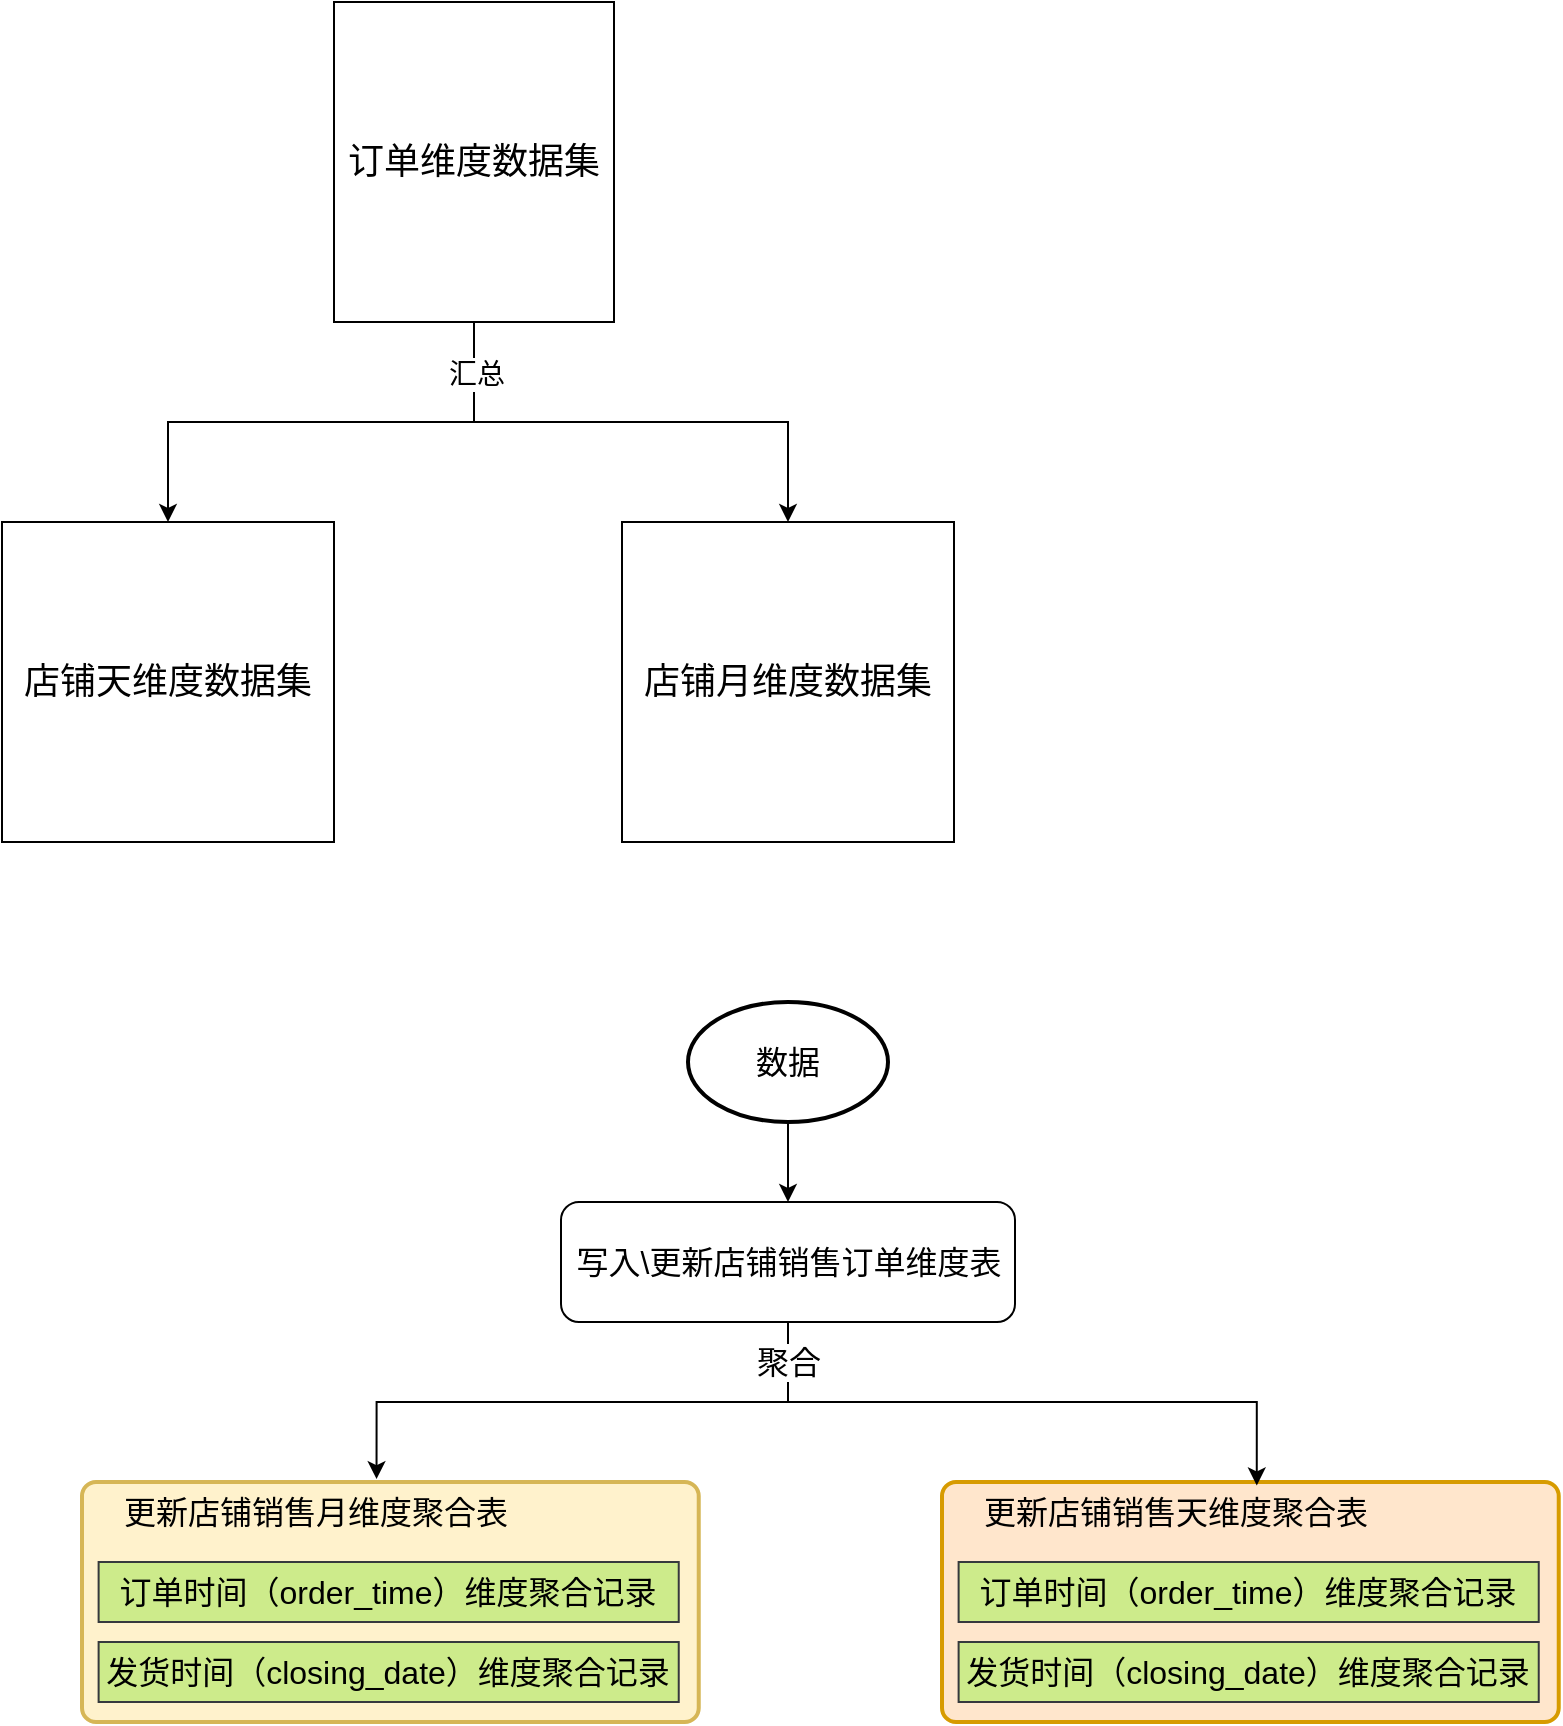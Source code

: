 <mxfile version="22.1.9" type="github">
  <diagram name="第 1 页" id="KKqlR6FgB6_UbVZdChz9">
    <mxGraphModel dx="1014" dy="514" grid="1" gridSize="10" guides="1" tooltips="1" connect="1" arrows="1" fold="1" page="1" pageScale="1" pageWidth="827" pageHeight="1169" math="0" shadow="0">
      <root>
        <mxCell id="0" />
        <mxCell id="1" parent="0" />
        <mxCell id="1O9akU2l36xOs_Ss0mPB-57" style="edgeStyle=orthogonalEdgeStyle;rounded=0;orthogonalLoop=1;jettySize=auto;html=1;entryX=0.5;entryY=0;entryDx=0;entryDy=0;" edge="1" parent="1" source="1O9akU2l36xOs_Ss0mPB-53" target="1O9akU2l36xOs_Ss0mPB-56">
          <mxGeometry relative="1" as="geometry" />
        </mxCell>
        <mxCell id="1O9akU2l36xOs_Ss0mPB-58" style="edgeStyle=orthogonalEdgeStyle;rounded=0;orthogonalLoop=1;jettySize=auto;html=1;exitX=0.5;exitY=1;exitDx=0;exitDy=0;" edge="1" parent="1" source="1O9akU2l36xOs_Ss0mPB-53" target="1O9akU2l36xOs_Ss0mPB-54">
          <mxGeometry relative="1" as="geometry" />
        </mxCell>
        <mxCell id="1O9akU2l36xOs_Ss0mPB-59" value="&lt;font style=&quot;font-size: 14px;&quot;&gt;汇总&lt;/font&gt;" style="edgeLabel;html=1;align=center;verticalAlign=middle;resizable=0;points=[];" vertex="1" connectable="0" parent="1O9akU2l36xOs_Ss0mPB-58">
          <mxGeometry x="-0.799" y="1" relative="1" as="geometry">
            <mxPoint as="offset" />
          </mxGeometry>
        </mxCell>
        <mxCell id="1O9akU2l36xOs_Ss0mPB-53" value="&lt;font style=&quot;font-size: 18px;&quot;&gt;订单维度数据集&lt;/font&gt;" style="rounded=0;whiteSpace=wrap;html=1;" vertex="1" parent="1">
          <mxGeometry x="216" y="50" width="140" height="160" as="geometry" />
        </mxCell>
        <mxCell id="1O9akU2l36xOs_Ss0mPB-54" value="&lt;font style=&quot;font-size: 18px;&quot;&gt;店铺月维度数据集&lt;/font&gt;" style="rounded=0;whiteSpace=wrap;html=1;" vertex="1" parent="1">
          <mxGeometry x="360" y="310" width="166" height="160" as="geometry" />
        </mxCell>
        <mxCell id="1O9akU2l36xOs_Ss0mPB-56" value="&lt;font style=&quot;font-size: 18px;&quot;&gt;店铺天维度数据集&lt;/font&gt;" style="rounded=0;whiteSpace=wrap;html=1;" vertex="1" parent="1">
          <mxGeometry x="50" y="310" width="166" height="160" as="geometry" />
        </mxCell>
        <mxCell id="1O9akU2l36xOs_Ss0mPB-78" style="edgeStyle=orthogonalEdgeStyle;rounded=0;orthogonalLoop=1;jettySize=auto;html=1;" edge="1" parent="1" source="1O9akU2l36xOs_Ss0mPB-60" target="1O9akU2l36xOs_Ss0mPB-73">
          <mxGeometry relative="1" as="geometry" />
        </mxCell>
        <mxCell id="1O9akU2l36xOs_Ss0mPB-60" value="&lt;font style=&quot;font-size: 16px;&quot;&gt;数据&lt;/font&gt;" style="strokeWidth=2;html=1;shape=mxgraph.flowchart.start_1;whiteSpace=wrap;" vertex="1" parent="1">
          <mxGeometry x="393" y="550" width="100" height="60" as="geometry" />
        </mxCell>
        <mxCell id="1O9akU2l36xOs_Ss0mPB-68" value="" style="rounded=1;whiteSpace=wrap;html=1;absoluteArcSize=1;arcSize=14;strokeWidth=2;fillColor=#fff2cc;strokeColor=#d6b656;" vertex="1" parent="1">
          <mxGeometry x="90" y="790" width="308.37" height="120" as="geometry" />
        </mxCell>
        <mxCell id="1O9akU2l36xOs_Ss0mPB-69" value="&lt;font style=&quot;font-size: 16px;&quot;&gt;订单时间（order_time）维度聚合记录&lt;/font&gt;" style="rounded=0;whiteSpace=wrap;html=1;fillColor=#cdeb8b;strokeColor=#36393d;" vertex="1" parent="1">
          <mxGeometry x="98.31" y="830" width="290.06" height="30" as="geometry" />
        </mxCell>
        <mxCell id="1O9akU2l36xOs_Ss0mPB-71" value="&lt;font style=&quot;font-size: 16px;&quot;&gt;发货时间（closing_date）维度聚合记录&lt;/font&gt;" style="rounded=0;whiteSpace=wrap;html=1;fillColor=#cdeb8b;strokeColor=#36393d;" vertex="1" parent="1">
          <mxGeometry x="98.31" y="870" width="290.06" height="30" as="geometry" />
        </mxCell>
        <mxCell id="1O9akU2l36xOs_Ss0mPB-72" value="&lt;font style=&quot;font-size: 16px;&quot;&gt;更新店铺销售月维度聚合表&lt;/font&gt;" style="text;html=1;strokeColor=none;fillColor=none;align=center;verticalAlign=middle;whiteSpace=wrap;rounded=0;" vertex="1" parent="1">
          <mxGeometry x="92.37" y="790" width="230" height="30" as="geometry" />
        </mxCell>
        <mxCell id="1O9akU2l36xOs_Ss0mPB-73" value="&lt;font style=&quot;font-size: 16px;&quot;&gt;写入\更新店铺销售订单维度表&lt;/font&gt;" style="rounded=1;whiteSpace=wrap;html=1;" vertex="1" parent="1">
          <mxGeometry x="329.5" y="650" width="227" height="60" as="geometry" />
        </mxCell>
        <mxCell id="1O9akU2l36xOs_Ss0mPB-74" value="" style="rounded=1;whiteSpace=wrap;html=1;absoluteArcSize=1;arcSize=14;strokeWidth=2;fillColor=#ffe6cc;strokeColor=#d79b00;" vertex="1" parent="1">
          <mxGeometry x="520" y="790" width="308.37" height="120" as="geometry" />
        </mxCell>
        <mxCell id="1O9akU2l36xOs_Ss0mPB-75" value="&lt;font style=&quot;font-size: 16px;&quot;&gt;订单时间（order_time）维度聚合记录&lt;/font&gt;" style="rounded=0;whiteSpace=wrap;html=1;fillColor=#cdeb8b;strokeColor=#36393d;" vertex="1" parent="1">
          <mxGeometry x="528.31" y="830" width="290.06" height="30" as="geometry" />
        </mxCell>
        <mxCell id="1O9akU2l36xOs_Ss0mPB-76" value="&lt;font style=&quot;font-size: 16px;&quot;&gt;发货时间（closing_date）维度聚合记录&lt;/font&gt;" style="rounded=0;whiteSpace=wrap;html=1;fillColor=#cdeb8b;strokeColor=#36393d;" vertex="1" parent="1">
          <mxGeometry x="528.31" y="870" width="290.06" height="30" as="geometry" />
        </mxCell>
        <mxCell id="1O9akU2l36xOs_Ss0mPB-77" value="&lt;font style=&quot;font-size: 16px;&quot;&gt;更新店铺销售天维度聚合表&lt;/font&gt;" style="text;html=1;strokeColor=none;fillColor=none;align=center;verticalAlign=middle;whiteSpace=wrap;rounded=0;" vertex="1" parent="1">
          <mxGeometry x="522.37" y="790" width="230" height="30" as="geometry" />
        </mxCell>
        <mxCell id="1O9akU2l36xOs_Ss0mPB-79" style="edgeStyle=orthogonalEdgeStyle;rounded=0;orthogonalLoop=1;jettySize=auto;html=1;entryX=0.63;entryY=-0.048;entryDx=0;entryDy=0;entryPerimeter=0;exitX=0.5;exitY=1;exitDx=0;exitDy=0;" edge="1" parent="1" source="1O9akU2l36xOs_Ss0mPB-73" target="1O9akU2l36xOs_Ss0mPB-72">
          <mxGeometry relative="1" as="geometry" />
        </mxCell>
        <mxCell id="1O9akU2l36xOs_Ss0mPB-80" style="edgeStyle=orthogonalEdgeStyle;rounded=0;orthogonalLoop=1;jettySize=auto;html=1;entryX=0.674;entryY=0.057;entryDx=0;entryDy=0;entryPerimeter=0;" edge="1" parent="1" source="1O9akU2l36xOs_Ss0mPB-73" target="1O9akU2l36xOs_Ss0mPB-77">
          <mxGeometry relative="1" as="geometry" />
        </mxCell>
        <mxCell id="1O9akU2l36xOs_Ss0mPB-81" value="&lt;font style=&quot;font-size: 16px;&quot;&gt;聚合&lt;/font&gt;" style="edgeLabel;html=1;align=center;verticalAlign=middle;resizable=0;points=[];" vertex="1" connectable="0" parent="1O9akU2l36xOs_Ss0mPB-80">
          <mxGeometry x="-0.912" relative="1" as="geometry">
            <mxPoint y="6" as="offset" />
          </mxGeometry>
        </mxCell>
      </root>
    </mxGraphModel>
  </diagram>
</mxfile>
